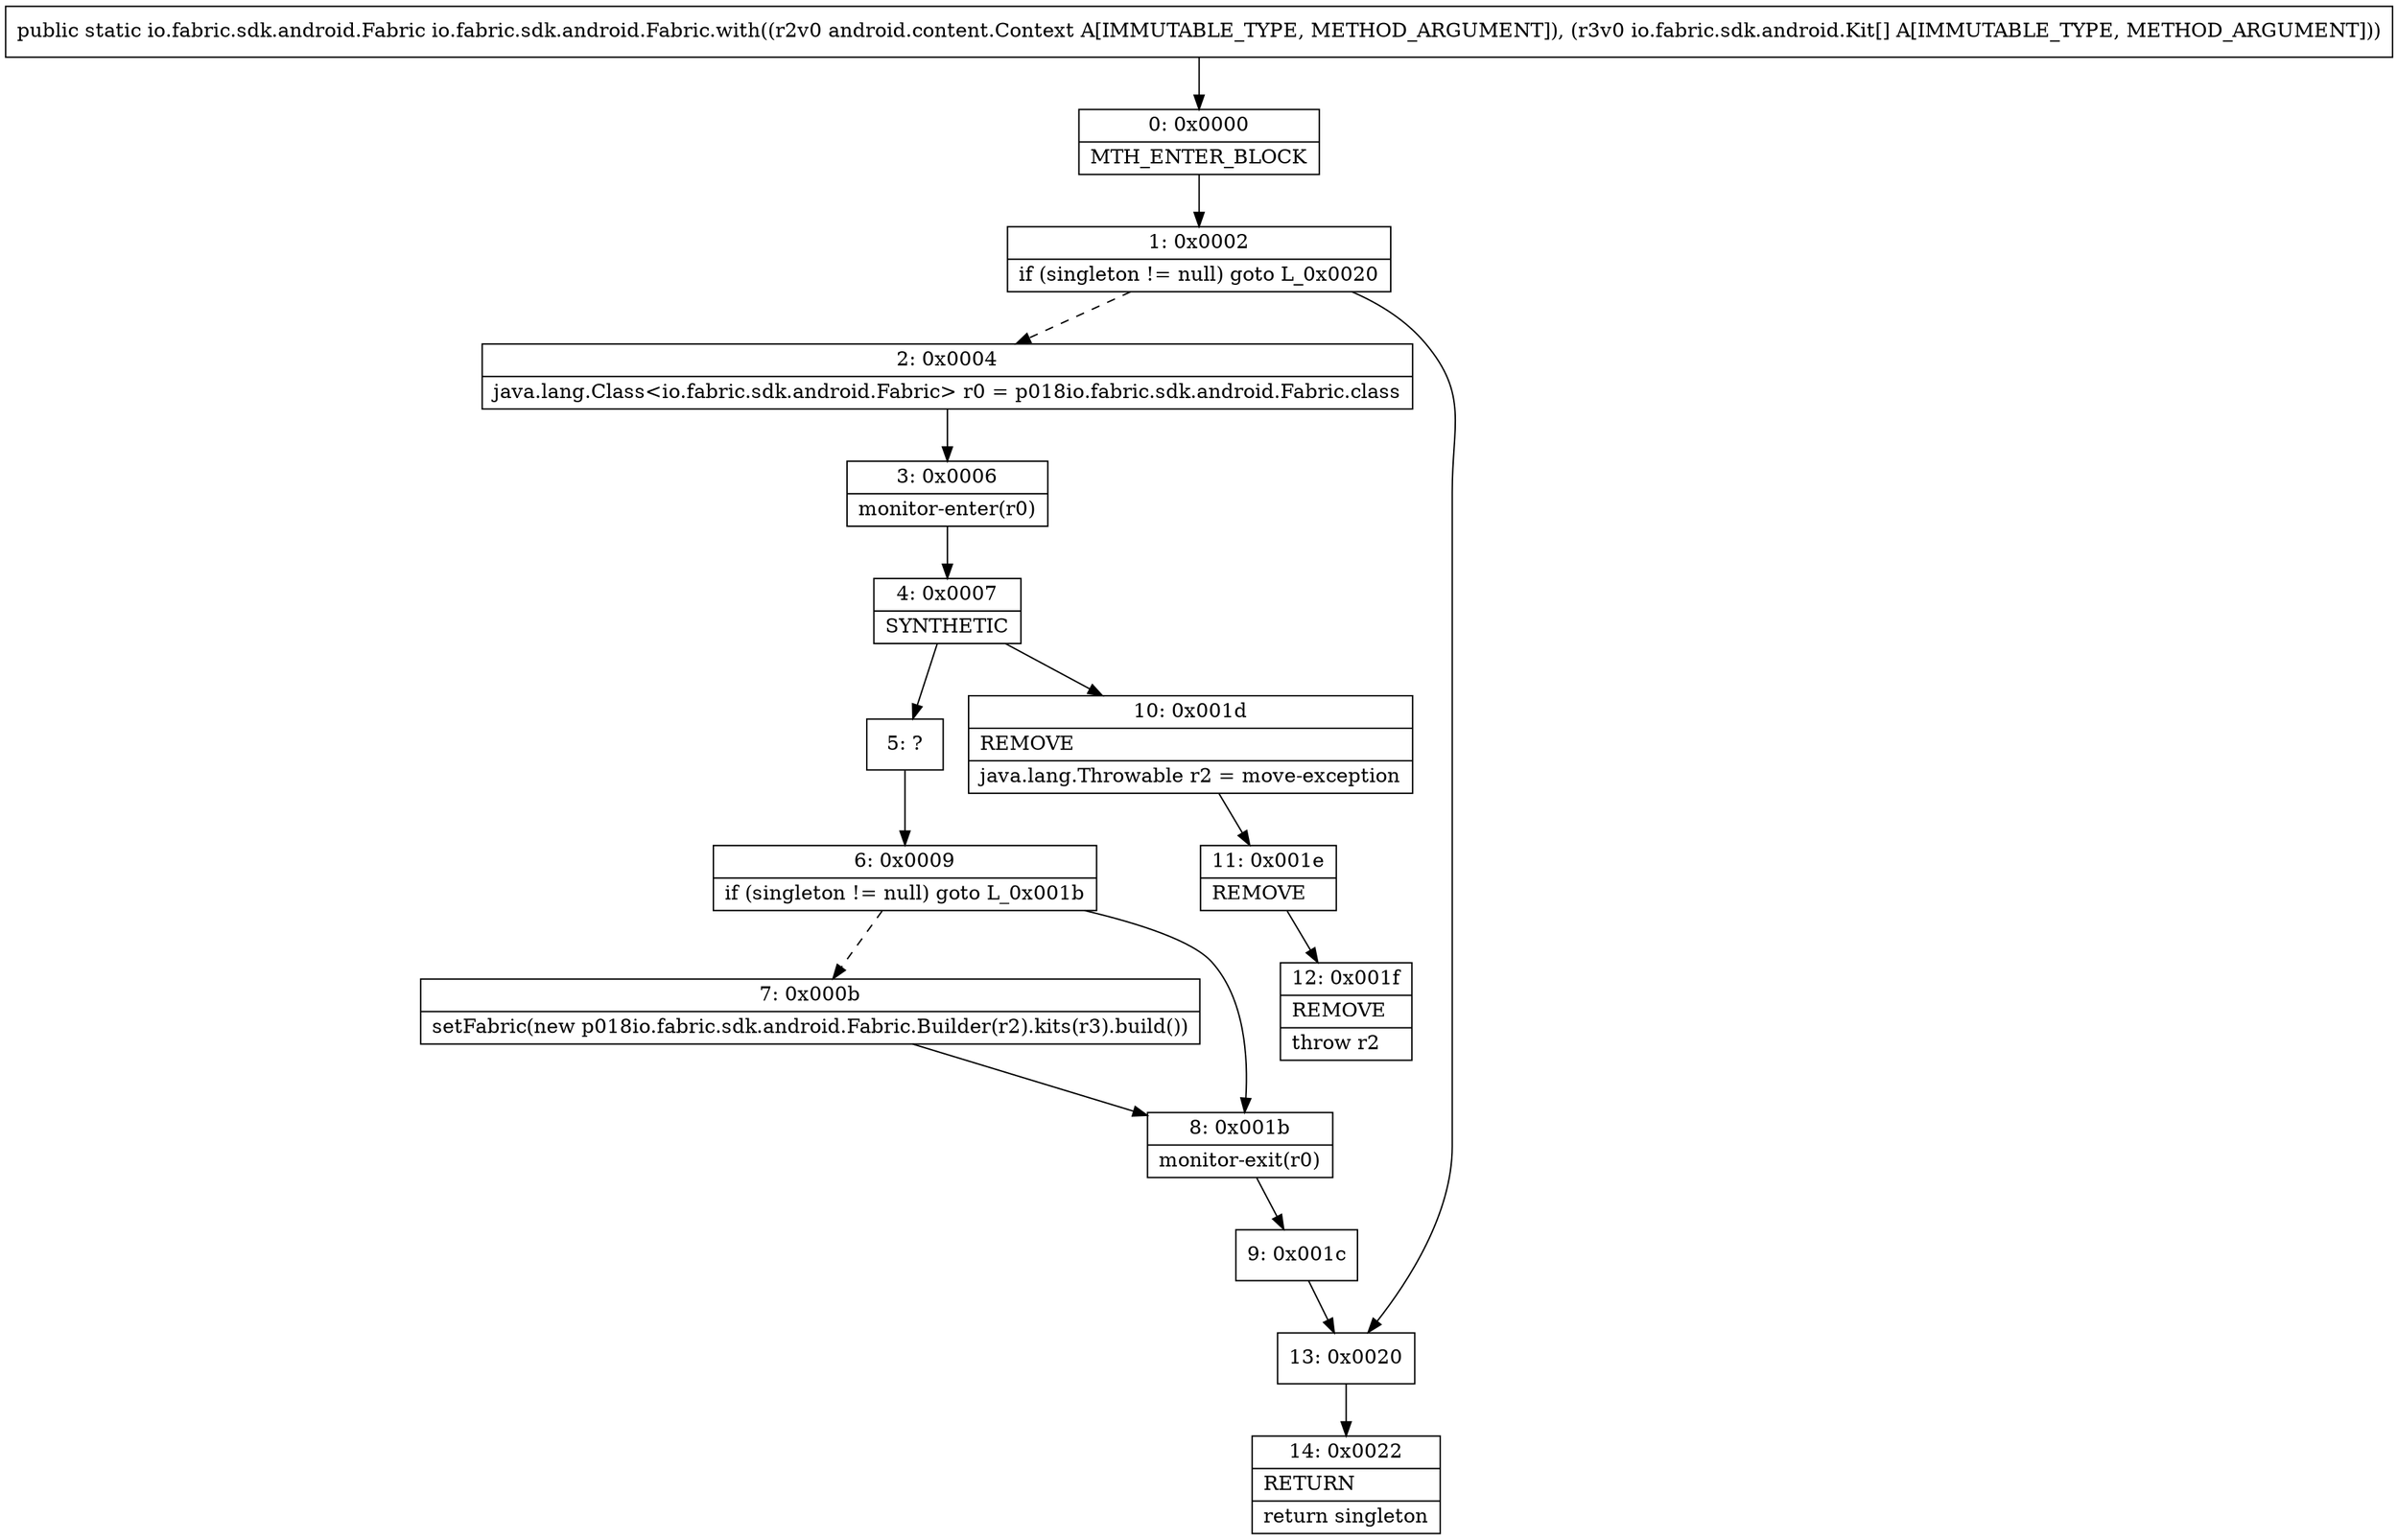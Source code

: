 digraph "CFG forio.fabric.sdk.android.Fabric.with(Landroid\/content\/Context;[Lio\/fabric\/sdk\/android\/Kit;)Lio\/fabric\/sdk\/android\/Fabric;" {
Node_0 [shape=record,label="{0\:\ 0x0000|MTH_ENTER_BLOCK\l}"];
Node_1 [shape=record,label="{1\:\ 0x0002|if (singleton != null) goto L_0x0020\l}"];
Node_2 [shape=record,label="{2\:\ 0x0004|java.lang.Class\<io.fabric.sdk.android.Fabric\> r0 = p018io.fabric.sdk.android.Fabric.class\l}"];
Node_3 [shape=record,label="{3\:\ 0x0006|monitor\-enter(r0)\l}"];
Node_4 [shape=record,label="{4\:\ 0x0007|SYNTHETIC\l}"];
Node_5 [shape=record,label="{5\:\ ?}"];
Node_6 [shape=record,label="{6\:\ 0x0009|if (singleton != null) goto L_0x001b\l}"];
Node_7 [shape=record,label="{7\:\ 0x000b|setFabric(new p018io.fabric.sdk.android.Fabric.Builder(r2).kits(r3).build())\l}"];
Node_8 [shape=record,label="{8\:\ 0x001b|monitor\-exit(r0)\l}"];
Node_9 [shape=record,label="{9\:\ 0x001c}"];
Node_10 [shape=record,label="{10\:\ 0x001d|REMOVE\l|java.lang.Throwable r2 = move\-exception\l}"];
Node_11 [shape=record,label="{11\:\ 0x001e|REMOVE\l}"];
Node_12 [shape=record,label="{12\:\ 0x001f|REMOVE\l|throw r2\l}"];
Node_13 [shape=record,label="{13\:\ 0x0020}"];
Node_14 [shape=record,label="{14\:\ 0x0022|RETURN\l|return singleton\l}"];
MethodNode[shape=record,label="{public static io.fabric.sdk.android.Fabric io.fabric.sdk.android.Fabric.with((r2v0 android.content.Context A[IMMUTABLE_TYPE, METHOD_ARGUMENT]), (r3v0 io.fabric.sdk.android.Kit[] A[IMMUTABLE_TYPE, METHOD_ARGUMENT])) }"];
MethodNode -> Node_0;
Node_0 -> Node_1;
Node_1 -> Node_2[style=dashed];
Node_1 -> Node_13;
Node_2 -> Node_3;
Node_3 -> Node_4;
Node_4 -> Node_5;
Node_4 -> Node_10;
Node_5 -> Node_6;
Node_6 -> Node_7[style=dashed];
Node_6 -> Node_8;
Node_7 -> Node_8;
Node_8 -> Node_9;
Node_9 -> Node_13;
Node_10 -> Node_11;
Node_11 -> Node_12;
Node_13 -> Node_14;
}

